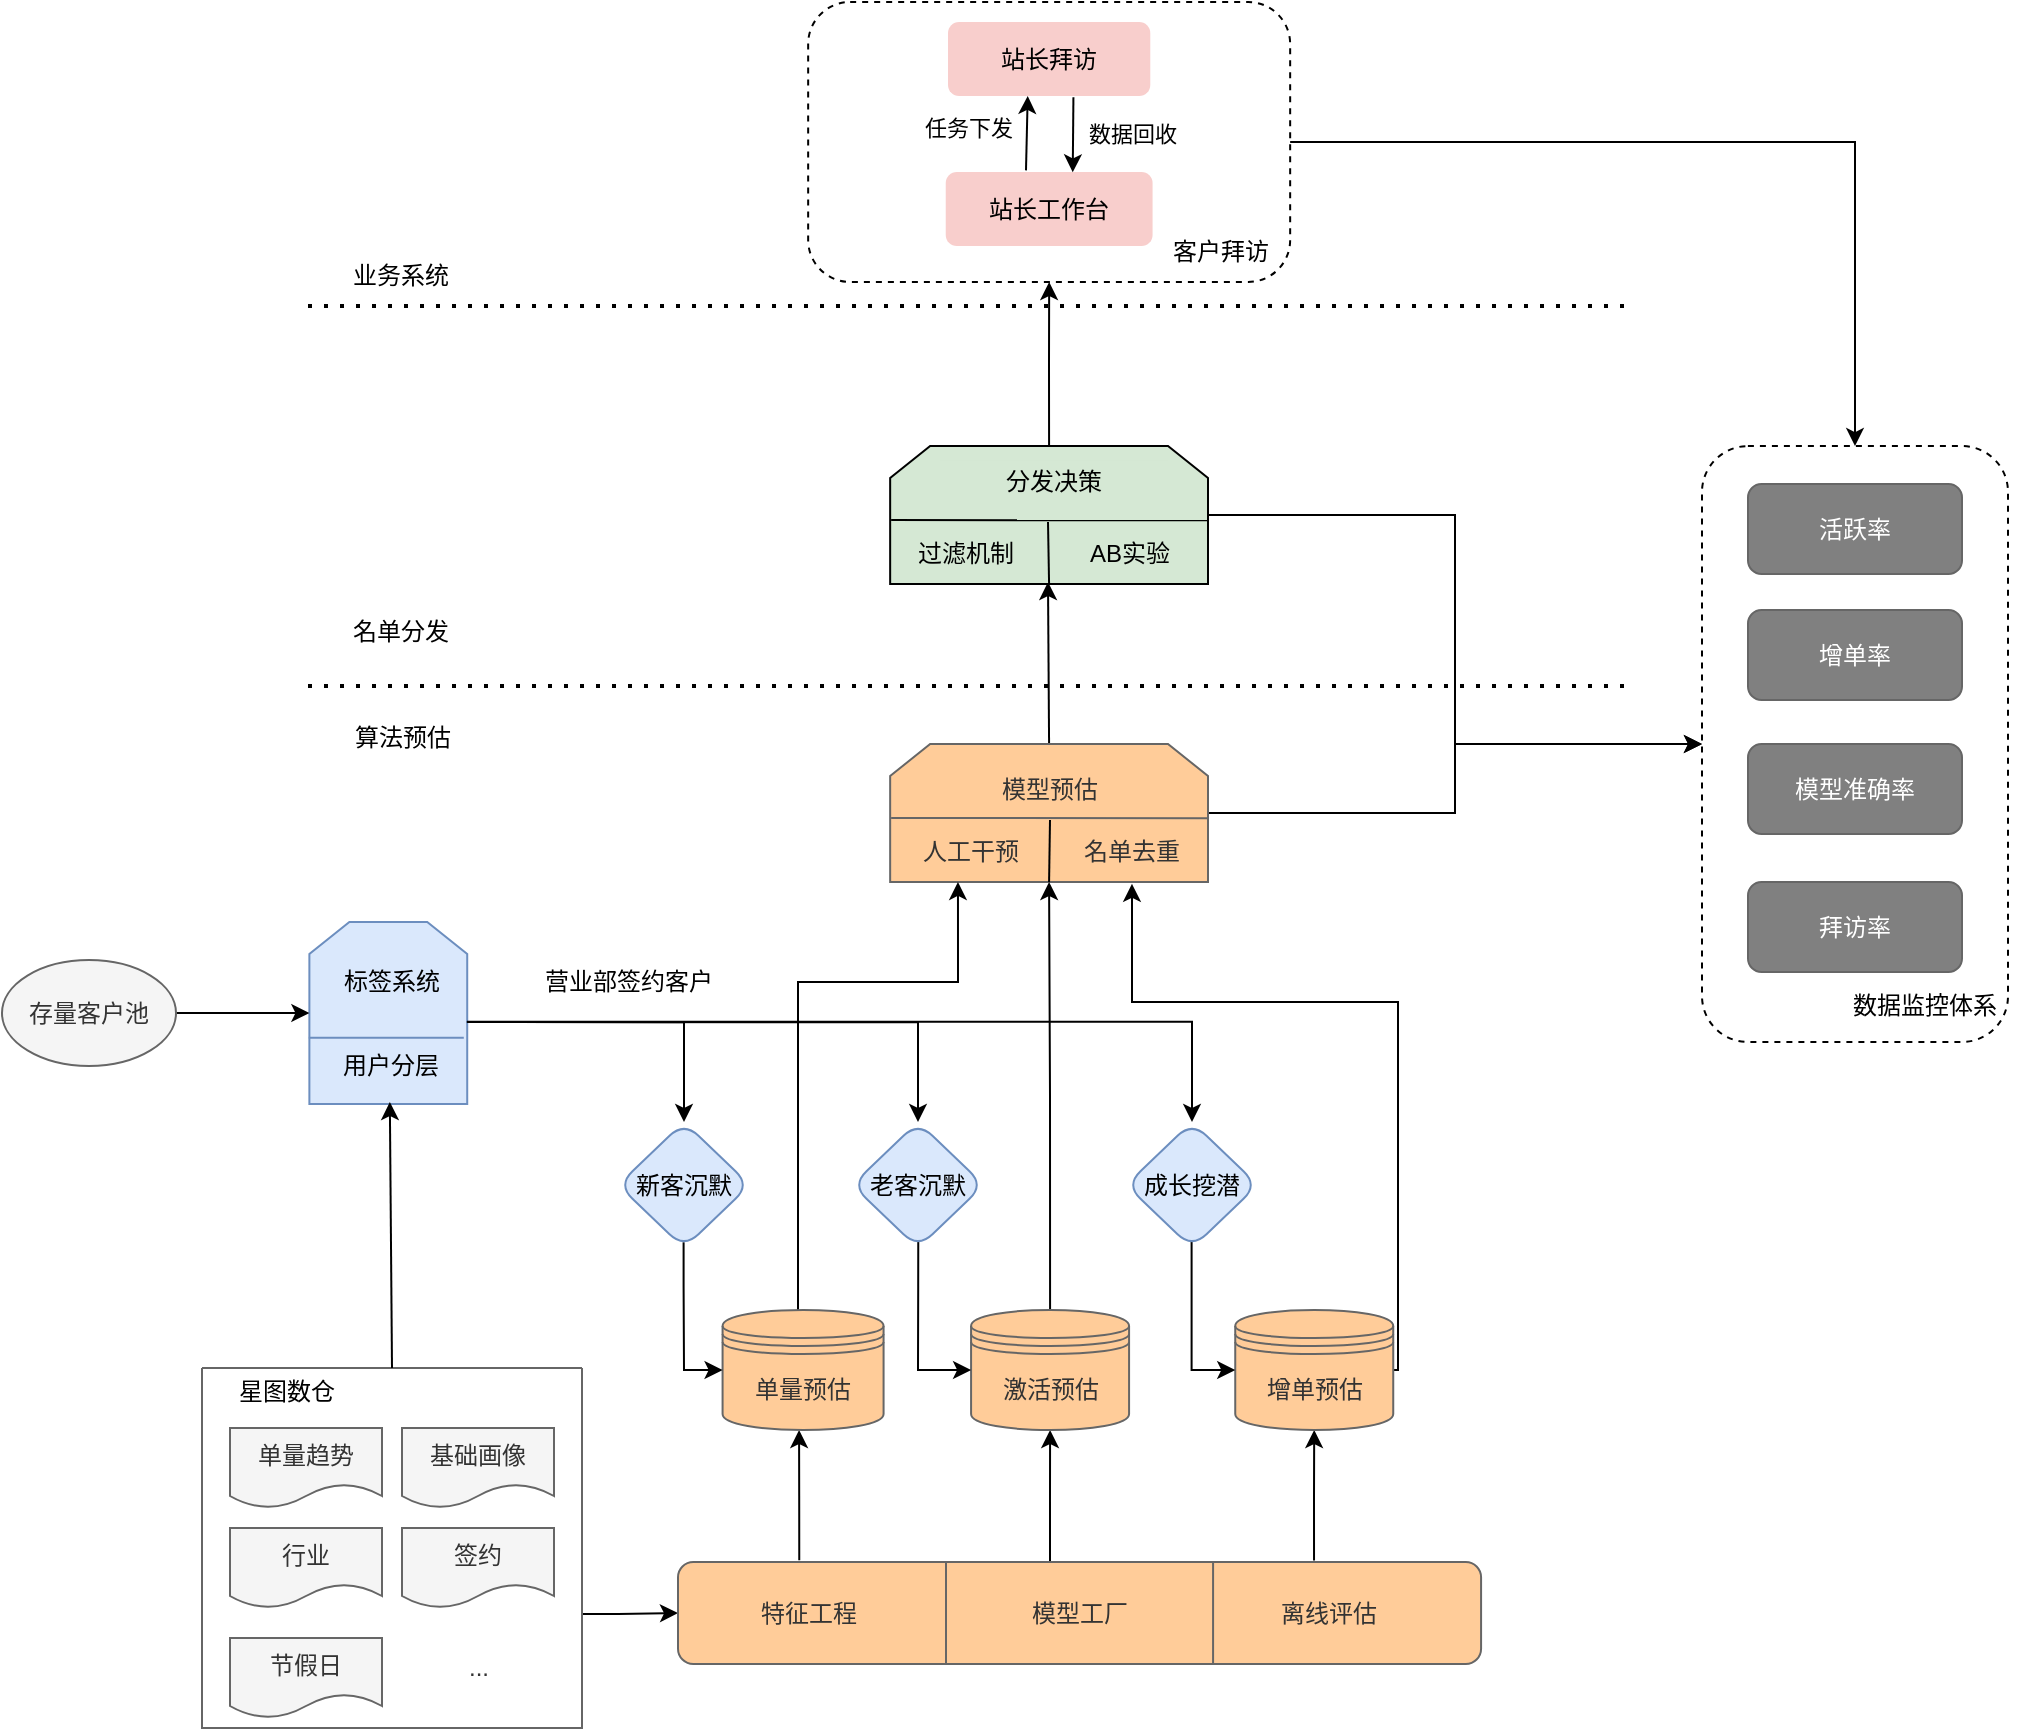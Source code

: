 <mxfile version="21.0.7" type="github">
  <diagram name="第 1 页" id="6jesLJs8gwc90mUtcWjR">
    <mxGraphModel dx="2074" dy="1156" grid="1" gridSize="10" guides="1" tooltips="1" connect="1" arrows="1" fold="1" page="1" pageScale="1" pageWidth="827" pageHeight="1169" math="0" shadow="0">
      <root>
        <mxCell id="0" />
        <mxCell id="1" parent="0" />
        <mxCell id="hYuFPZrj5cTID_84Zuv2-1" value="" style="rounded=1;whiteSpace=wrap;html=1;dashed=1;strokeColor=default;fontColor=#FFFFFF;fillColor=none;" parent="1" vertex="1">
          <mxGeometry x="882" y="302.04" width="153" height="297.96" as="geometry" />
        </mxCell>
        <mxCell id="hYuFPZrj5cTID_84Zuv2-2" value="" style="rounded=1;whiteSpace=wrap;html=1;strokeColor=default;fillColor=none;dashed=1;" parent="1" vertex="1">
          <mxGeometry x="435.08" y="80" width="241" height="140" as="geometry" />
        </mxCell>
        <mxCell id="hYuFPZrj5cTID_84Zuv2-3" style="edgeStyle=orthogonalEdgeStyle;rounded=0;orthogonalLoop=1;jettySize=auto;html=1;exitX=1;exitY=0.75;exitDx=0;exitDy=0;entryX=0;entryY=0.5;entryDx=0;entryDy=0;strokeWidth=1;" parent="1" source="hYuFPZrj5cTID_84Zuv2-4" target="hYuFPZrj5cTID_84Zuv2-31" edge="1">
          <mxGeometry relative="1" as="geometry">
            <Array as="points">
              <mxPoint x="340" y="886" />
              <mxPoint x="411" y="886" />
            </Array>
          </mxGeometry>
        </mxCell>
        <mxCell id="hYuFPZrj5cTID_84Zuv2-4" value="" style="swimlane;startSize=0;rounded=1;arcSize=38;fillColor=#f5f5f5;fontColor=#333333;strokeColor=#666666;" parent="1" vertex="1">
          <mxGeometry x="132" y="763" width="190" height="180" as="geometry">
            <mxRectangle x="60" y="825" width="50" height="40" as="alternateBounds" />
          </mxGeometry>
        </mxCell>
        <mxCell id="hYuFPZrj5cTID_84Zuv2-5" value="单量趋势" style="shape=document;whiteSpace=wrap;html=1;boundedLbl=1;rounded=1;fillColor=#f5f5f5;fontColor=#333333;strokeColor=#666666;" parent="hYuFPZrj5cTID_84Zuv2-4" vertex="1">
          <mxGeometry x="14" y="30" width="76" height="40" as="geometry" />
        </mxCell>
        <mxCell id="hYuFPZrj5cTID_84Zuv2-6" value="基础画像" style="shape=document;whiteSpace=wrap;html=1;boundedLbl=1;rounded=1;fillColor=#f5f5f5;fontColor=#333333;strokeColor=#666666;" parent="hYuFPZrj5cTID_84Zuv2-4" vertex="1">
          <mxGeometry x="100" y="30" width="76" height="40" as="geometry" />
        </mxCell>
        <mxCell id="hYuFPZrj5cTID_84Zuv2-7" value="行业" style="shape=document;whiteSpace=wrap;html=1;boundedLbl=1;rounded=1;fillColor=#f5f5f5;fontColor=#333333;strokeColor=#666666;" parent="hYuFPZrj5cTID_84Zuv2-4" vertex="1">
          <mxGeometry x="14" y="80" width="76" height="40" as="geometry" />
        </mxCell>
        <mxCell id="hYuFPZrj5cTID_84Zuv2-8" value="签约" style="shape=document;whiteSpace=wrap;html=1;boundedLbl=1;rounded=1;fillColor=#f5f5f5;fontColor=#333333;strokeColor=#666666;" parent="hYuFPZrj5cTID_84Zuv2-4" vertex="1">
          <mxGeometry x="100" y="80" width="76" height="40" as="geometry" />
        </mxCell>
        <mxCell id="hYuFPZrj5cTID_84Zuv2-9" value="节假日" style="shape=document;whiteSpace=wrap;html=1;boundedLbl=1;rounded=1;fillColor=#f5f5f5;fontColor=#333333;strokeColor=#666666;" parent="hYuFPZrj5cTID_84Zuv2-4" vertex="1">
          <mxGeometry x="14" y="135" width="76" height="40" as="geometry" />
        </mxCell>
        <mxCell id="hYuFPZrj5cTID_84Zuv2-10" value="..." style="text;html=1;align=center;verticalAlign=middle;resizable=0;points=[];autosize=1;strokeColor=none;fillColor=none;fontColor=#333333;" parent="hYuFPZrj5cTID_84Zuv2-4" vertex="1">
          <mxGeometry x="123" y="135" width="30" height="30" as="geometry" />
        </mxCell>
        <mxCell id="hYuFPZrj5cTID_84Zuv2-13" value="&lt;font&gt;站长拜访&lt;/font&gt;" style="rounded=1;whiteSpace=wrap;html=1;glass=0;sketch=0;strokeWidth=1;fillColor=#f8cecc;strokeColor=none;fontColor=#000000;" parent="1" vertex="1">
          <mxGeometry x="505.01" y="90" width="101.13" height="37" as="geometry" />
        </mxCell>
        <mxCell id="hYuFPZrj5cTID_84Zuv2-14" value="" style="shape=loopLimit;whiteSpace=wrap;html=1;rounded=0;sketch=0;size=20;fillColor=#dae8fc;strokeColor=#6c8ebf;" parent="1" vertex="1">
          <mxGeometry x="185.69" y="540" width="78.92" height="91" as="geometry" />
        </mxCell>
        <mxCell id="kMKhRq4XUQqpcrgvUv01-30" style="edgeStyle=orthogonalEdgeStyle;rounded=0;orthogonalLoop=1;jettySize=auto;html=1;exitX=0.998;exitY=0.55;exitDx=0;exitDy=0;exitPerimeter=0;entryX=0.5;entryY=0;entryDx=0;entryDy=0;" edge="1" parent="1" source="hYuFPZrj5cTID_84Zuv2-14" target="kMKhRq4XUQqpcrgvUv01-27">
          <mxGeometry relative="1" as="geometry">
            <mxPoint x="340" y="662" as="targetPoint" />
            <Array as="points">
              <mxPoint x="373" y="590" />
            </Array>
          </mxGeometry>
        </mxCell>
        <mxCell id="kMKhRq4XUQqpcrgvUv01-31" style="edgeStyle=orthogonalEdgeStyle;rounded=0;orthogonalLoop=1;jettySize=auto;html=1;exitX=1.002;exitY=0.55;exitDx=0;exitDy=0;entryX=0.5;entryY=0;entryDx=0;entryDy=0;exitPerimeter=0;" edge="1" parent="1" source="hYuFPZrj5cTID_84Zuv2-14" target="kMKhRq4XUQqpcrgvUv01-25">
          <mxGeometry relative="1" as="geometry">
            <Array as="points">
              <mxPoint x="490" y="590" />
            </Array>
          </mxGeometry>
        </mxCell>
        <mxCell id="kMKhRq4XUQqpcrgvUv01-32" style="edgeStyle=orthogonalEdgeStyle;rounded=0;orthogonalLoop=1;jettySize=auto;html=1;exitX=0.998;exitY=0.548;exitDx=0;exitDy=0;entryX=0.5;entryY=0;entryDx=0;entryDy=0;exitPerimeter=0;" edge="1" parent="1" source="hYuFPZrj5cTID_84Zuv2-14" target="kMKhRq4XUQqpcrgvUv01-29">
          <mxGeometry relative="1" as="geometry">
            <Array as="points">
              <mxPoint x="627" y="590" />
            </Array>
          </mxGeometry>
        </mxCell>
        <mxCell id="hYuFPZrj5cTID_84Zuv2-18" value="标签系统" style="text;html=1;strokeColor=none;fillColor=none;align=center;verticalAlign=middle;whiteSpace=wrap;rounded=0;sketch=0;" parent="1" vertex="1">
          <mxGeometry x="186.61" y="555" width="80" height="30" as="geometry" />
        </mxCell>
        <mxCell id="hYuFPZrj5cTID_84Zuv2-19" value="" style="endArrow=none;html=1;rounded=0;exitX=-0.01;exitY=0.572;exitDx=0;exitDy=0;exitPerimeter=0;fillColor=#dae8fc;strokeColor=#6c8ebf;" parent="1" edge="1">
          <mxGeometry width="50" height="50" relative="1" as="geometry">
            <mxPoint x="185.4" y="597.9" as="sourcePoint" />
            <mxPoint x="262.9" y="597.9" as="targetPoint" />
          </mxGeometry>
        </mxCell>
        <mxCell id="hYuFPZrj5cTID_84Zuv2-20" value="用户分层" style="text;html=1;align=center;verticalAlign=middle;resizable=0;points=[];autosize=1;strokeColor=none;fillColor=none;" parent="1" vertex="1">
          <mxGeometry x="191.11" y="597" width="70" height="30" as="geometry" />
        </mxCell>
        <mxCell id="hYuFPZrj5cTID_84Zuv2-21" value="" style="endArrow=classic;html=1;rounded=0;strokeWidth=1;exitX=0.5;exitY=0;exitDx=0;exitDy=0;" parent="1" source="hYuFPZrj5cTID_84Zuv2-4" edge="1">
          <mxGeometry width="50" height="50" relative="1" as="geometry">
            <mxPoint x="322.92" y="552" as="sourcePoint" />
            <mxPoint x="225.92" y="630" as="targetPoint" />
          </mxGeometry>
        </mxCell>
        <mxCell id="hYuFPZrj5cTID_84Zuv2-22" value="" style="endArrow=none;dashed=1;html=1;dashPattern=1 3;strokeWidth=2;rounded=0;" parent="1" edge="1">
          <mxGeometry width="50" height="50" relative="1" as="geometry">
            <mxPoint x="185" y="422" as="sourcePoint" />
            <mxPoint x="845" y="422" as="targetPoint" />
          </mxGeometry>
        </mxCell>
        <mxCell id="hYuFPZrj5cTID_84Zuv2-23" style="edgeStyle=orthogonalEdgeStyle;rounded=0;orthogonalLoop=1;jettySize=auto;html=1;exitX=0.5;exitY=0;exitDx=0;exitDy=0;" parent="1" source="hYuFPZrj5cTID_84Zuv2-25" edge="1">
          <mxGeometry relative="1" as="geometry">
            <mxPoint x="555" y="370" as="targetPoint" />
          </mxGeometry>
        </mxCell>
        <mxCell id="hYuFPZrj5cTID_84Zuv2-24" style="edgeStyle=orthogonalEdgeStyle;rounded=0;orthogonalLoop=1;jettySize=auto;html=1;exitX=1;exitY=0.5;exitDx=0;exitDy=0;entryX=0;entryY=0.5;entryDx=0;entryDy=0;strokeColor=#000000;fontColor=#000000;" parent="1" source="hYuFPZrj5cTID_84Zuv2-25" target="hYuFPZrj5cTID_84Zuv2-1" edge="1">
          <mxGeometry relative="1" as="geometry" />
        </mxCell>
        <mxCell id="hYuFPZrj5cTID_84Zuv2-25" value="" style="shape=loopLimit;whiteSpace=wrap;html=1;rounded=0;sketch=0;size=20;container=0;fillColor=#FFCC99;fontColor=#333333;strokeColor=#666666;" parent="1" vertex="1">
          <mxGeometry x="476.08" y="451" width="158.92" height="69" as="geometry" />
        </mxCell>
        <mxCell id="hYuFPZrj5cTID_84Zuv2-26" value="" style="endArrow=none;html=1;rounded=0;entryX=0.999;entryY=0.538;entryDx=0;entryDy=0;exitX=0.003;exitY=0.536;exitDx=0;exitDy=0;exitPerimeter=0;entryPerimeter=0;fillColor=#f5f5f5;strokeColor=#666666;" parent="1" source="hYuFPZrj5cTID_84Zuv2-25" target="hYuFPZrj5cTID_84Zuv2-25" edge="1">
          <mxGeometry width="50" height="50" relative="1" as="geometry">
            <mxPoint x="476.08" y="490.087" as="sourcePoint" />
            <mxPoint x="596.92" y="489.221" as="targetPoint" />
          </mxGeometry>
        </mxCell>
        <mxCell id="hYuFPZrj5cTID_84Zuv2-27" value="名单去重" style="text;html=1;strokeColor=none;fillColor=none;align=center;verticalAlign=middle;whiteSpace=wrap;rounded=0;sketch=0;container=0;fontColor=#333333;" parent="1" vertex="1">
          <mxGeometry x="567.0" y="489.997" width="60.0" height="30.923" as="geometry" />
        </mxCell>
        <mxCell id="hYuFPZrj5cTID_84Zuv2-28" value="模型预估" style="text;html=1;strokeColor=none;fillColor=none;align=center;verticalAlign=middle;whiteSpace=wrap;rounded=0;sketch=0;container=0;fontColor=#333333;" parent="1" vertex="1">
          <mxGeometry x="501" y="458.04" width="110" height="30.92" as="geometry" />
        </mxCell>
        <mxCell id="hYuFPZrj5cTID_84Zuv2-29" value="人工干预" style="text;html=1;align=center;verticalAlign=middle;resizable=0;points=[];autosize=1;strokeColor=none;fillColor=none;container=0;fontColor=#333333;" parent="1" vertex="1">
          <mxGeometry x="480.58" y="489.997" width="70" height="30" as="geometry" />
        </mxCell>
        <mxCell id="kMKhRq4XUQqpcrgvUv01-37" style="edgeStyle=orthogonalEdgeStyle;rounded=0;orthogonalLoop=1;jettySize=auto;html=1;exitX=0.151;exitY=-0.016;exitDx=0;exitDy=0;entryX=0.5;entryY=1;entryDx=0;entryDy=0;exitPerimeter=0;" edge="1" parent="1" source="hYuFPZrj5cTID_84Zuv2-31">
          <mxGeometry relative="1" as="geometry">
            <mxPoint x="431.042" y="859.439" as="sourcePoint" />
            <mxPoint x="430.54" y="794.0" as="targetPoint" />
            <Array as="points">
              <mxPoint x="430" y="859" />
              <mxPoint x="430" y="827" />
              <mxPoint x="431" y="827" />
            </Array>
          </mxGeometry>
        </mxCell>
        <mxCell id="kMKhRq4XUQqpcrgvUv01-38" style="edgeStyle=orthogonalEdgeStyle;rounded=0;orthogonalLoop=1;jettySize=auto;html=1;entryX=0.5;entryY=1;entryDx=0;entryDy=0;" edge="1" parent="1" source="hYuFPZrj5cTID_84Zuv2-31" target="kMKhRq4XUQqpcrgvUv01-23">
          <mxGeometry relative="1" as="geometry">
            <Array as="points">
              <mxPoint x="556" y="830" />
              <mxPoint x="556" y="830" />
            </Array>
          </mxGeometry>
        </mxCell>
        <mxCell id="kMKhRq4XUQqpcrgvUv01-39" style="edgeStyle=orthogonalEdgeStyle;rounded=0;orthogonalLoop=1;jettySize=auto;html=1;exitX=0.792;exitY=-0.015;exitDx=0;exitDy=0;exitPerimeter=0;" edge="1" parent="1" source="hYuFPZrj5cTID_84Zuv2-31" target="kMKhRq4XUQqpcrgvUv01-22">
          <mxGeometry relative="1" as="geometry">
            <Array as="points" />
          </mxGeometry>
        </mxCell>
        <mxCell id="hYuFPZrj5cTID_84Zuv2-31" value="模型工厂" style="shape=process;whiteSpace=wrap;html=1;backgroundOutline=1;rounded=1;glass=0;sketch=0;strokeWidth=1;size=0.333;fillColor=#FFCC99;fontColor=#333333;strokeColor=#666666;" parent="1" vertex="1">
          <mxGeometry x="370" y="860" width="401.54" height="51" as="geometry" />
        </mxCell>
        <mxCell id="hYuFPZrj5cTID_84Zuv2-32" value="特征工程" style="text;html=1;align=center;verticalAlign=middle;resizable=0;points=[];autosize=1;strokeColor=none;fillColor=none;fontColor=#333333;" parent="1" vertex="1">
          <mxGeometry x="400" y="870.5" width="70" height="30" as="geometry" />
        </mxCell>
        <mxCell id="hYuFPZrj5cTID_84Zuv2-33" value="离线评估" style="text;html=1;align=center;verticalAlign=middle;resizable=0;points=[];autosize=1;strokeColor=none;fillColor=none;fontColor=#333333;" parent="1" vertex="1">
          <mxGeometry x="660" y="870.5" width="70" height="30" as="geometry" />
        </mxCell>
        <mxCell id="hYuFPZrj5cTID_84Zuv2-34" value="算法预估" style="text;html=1;align=center;verticalAlign=middle;resizable=0;points=[];autosize=1;strokeColor=none;fillColor=none;" parent="1" vertex="1">
          <mxGeometry x="197" y="432.5" width="70" height="30" as="geometry" />
        </mxCell>
        <mxCell id="hYuFPZrj5cTID_84Zuv2-35" value="名单分发" style="text;html=1;align=center;verticalAlign=middle;resizable=0;points=[];autosize=1;strokeColor=none;fillColor=none;" parent="1" vertex="1">
          <mxGeometry x="196" y="380" width="70" height="30" as="geometry" />
        </mxCell>
        <mxCell id="hYuFPZrj5cTID_84Zuv2-36" value="星图数仓" style="text;html=1;align=center;verticalAlign=middle;resizable=0;points=[];autosize=1;strokeColor=none;fillColor=none;" parent="1" vertex="1">
          <mxGeometry x="139" y="760" width="70" height="30" as="geometry" />
        </mxCell>
        <mxCell id="hYuFPZrj5cTID_84Zuv2-37" value="" style="endArrow=none;dashed=1;html=1;dashPattern=1 3;strokeWidth=2;rounded=0;" parent="1" edge="1">
          <mxGeometry width="50" height="50" relative="1" as="geometry">
            <mxPoint x="185" y="232" as="sourcePoint" />
            <mxPoint x="845" y="232" as="targetPoint" />
          </mxGeometry>
        </mxCell>
        <mxCell id="hYuFPZrj5cTID_84Zuv2-38" value="业务系统" style="text;html=1;align=center;verticalAlign=middle;resizable=0;points=[];autosize=1;strokeColor=none;fillColor=none;" parent="1" vertex="1">
          <mxGeometry x="196" y="202" width="70" height="30" as="geometry" />
        </mxCell>
        <mxCell id="hYuFPZrj5cTID_84Zuv2-39" value="站长工作台" style="rounded=1;whiteSpace=wrap;html=1;glass=0;sketch=0;strokeWidth=1;fillColor=#f8cecc;strokeColor=none;" parent="1" vertex="1">
          <mxGeometry x="503.87" y="165" width="103.42" height="37" as="geometry" />
        </mxCell>
        <mxCell id="hYuFPZrj5cTID_84Zuv2-40" style="edgeStyle=orthogonalEdgeStyle;rounded=0;orthogonalLoop=1;jettySize=auto;html=1;exitX=1;exitY=0.5;exitDx=0;exitDy=0;entryX=0;entryY=0.5;entryDx=0;entryDy=0;" parent="1" source="hYuFPZrj5cTID_84Zuv2-41" target="hYuFPZrj5cTID_84Zuv2-14" edge="1">
          <mxGeometry relative="1" as="geometry" />
        </mxCell>
        <mxCell id="hYuFPZrj5cTID_84Zuv2-41" value="存量客户池" style="ellipse;whiteSpace=wrap;html=1;fillColor=#f5f5f5;fontColor=#333333;strokeColor=#666666;" parent="1" vertex="1">
          <mxGeometry x="32" y="559" width="87" height="53" as="geometry" />
        </mxCell>
        <mxCell id="hYuFPZrj5cTID_84Zuv2-54" value="" style="endArrow=none;html=1;rounded=0;exitX=0.5;exitY=1;exitDx=0;exitDy=0;entryX=0.5;entryY=1;entryDx=0;entryDy=0;" parent="1" source="hYuFPZrj5cTID_84Zuv2-25" target="hYuFPZrj5cTID_84Zuv2-28" edge="1">
          <mxGeometry width="50" height="50" relative="1" as="geometry">
            <mxPoint x="545" y="540" as="sourcePoint" />
            <mxPoint x="555" y="490" as="targetPoint" />
          </mxGeometry>
        </mxCell>
        <mxCell id="hYuFPZrj5cTID_84Zuv2-55" style="edgeStyle=orthogonalEdgeStyle;rounded=0;orthogonalLoop=1;jettySize=auto;html=1;exitX=0.5;exitY=0;exitDx=0;exitDy=0;entryX=0.5;entryY=1;entryDx=0;entryDy=0;strokeColor=#000000;fontColor=#000000;" parent="1" source="hYuFPZrj5cTID_84Zuv2-57" target="hYuFPZrj5cTID_84Zuv2-2" edge="1">
          <mxGeometry relative="1" as="geometry">
            <mxPoint x="675.75" y="220" as="targetPoint" />
          </mxGeometry>
        </mxCell>
        <mxCell id="hYuFPZrj5cTID_84Zuv2-56" style="edgeStyle=orthogonalEdgeStyle;rounded=0;orthogonalLoop=1;jettySize=auto;html=1;exitX=1;exitY=0.5;exitDx=0;exitDy=0;entryX=0;entryY=0.5;entryDx=0;entryDy=0;strokeColor=#000000;fontColor=#000000;" parent="1" source="hYuFPZrj5cTID_84Zuv2-57" target="hYuFPZrj5cTID_84Zuv2-1" edge="1">
          <mxGeometry relative="1" as="geometry" />
        </mxCell>
        <mxCell id="hYuFPZrj5cTID_84Zuv2-57" value="" style="shape=loopLimit;whiteSpace=wrap;html=1;rounded=0;sketch=0;size=20;container=0;fillColor=#d5e8d4;strokeColor=#000000;" parent="1" vertex="1">
          <mxGeometry x="476.08" y="302.04" width="158.92" height="69" as="geometry" />
        </mxCell>
        <mxCell id="hYuFPZrj5cTID_84Zuv2-58" value="" style="endArrow=none;html=1;rounded=0;entryX=0.999;entryY=0.538;entryDx=0;entryDy=0;exitX=0.003;exitY=0.536;exitDx=0;exitDy=0;exitPerimeter=0;entryPerimeter=0;fillColor=#d5e8d4;strokeColor=#000000;" parent="1" source="hYuFPZrj5cTID_84Zuv2-57" target="hYuFPZrj5cTID_84Zuv2-57" edge="1">
          <mxGeometry width="50" height="50" relative="1" as="geometry">
            <mxPoint x="476.08" y="341.127" as="sourcePoint" />
            <mxPoint x="596.92" y="340.261" as="targetPoint" />
          </mxGeometry>
        </mxCell>
        <mxCell id="hYuFPZrj5cTID_84Zuv2-59" value="AB实验" style="text;html=1;strokeColor=none;fillColor=#d5e8d4;align=center;verticalAlign=middle;whiteSpace=wrap;rounded=0;sketch=0;container=0;" parent="1" vertex="1">
          <mxGeometry x="566" y="346" width="60" height="20" as="geometry" />
        </mxCell>
        <mxCell id="hYuFPZrj5cTID_84Zuv2-60" value="分发决策" style="text;html=1;strokeColor=none;fillColor=#d5e8d4;align=center;verticalAlign=middle;whiteSpace=wrap;rounded=0;sketch=0;container=0;" parent="1" vertex="1">
          <mxGeometry x="501" y="309.08" width="114" height="20.92" as="geometry" />
        </mxCell>
        <mxCell id="hYuFPZrj5cTID_84Zuv2-61" value="" style="endArrow=none;html=1;rounded=0;exitX=0.5;exitY=1;exitDx=0;exitDy=0;fillColor=#d5e8d4;strokeColor=#000000;" parent="1" source="hYuFPZrj5cTID_84Zuv2-57" edge="1">
          <mxGeometry width="50" height="50" relative="1" as="geometry">
            <mxPoint x="545" y="391.04" as="sourcePoint" />
            <mxPoint x="555" y="340" as="targetPoint" />
          </mxGeometry>
        </mxCell>
        <mxCell id="hYuFPZrj5cTID_84Zuv2-62" value="过滤机制" style="text;html=1;strokeColor=none;fillColor=#d5e8d4;align=center;verticalAlign=middle;whiteSpace=wrap;rounded=0;sketch=0;container=0;" parent="1" vertex="1">
          <mxGeometry x="484" y="346" width="60" height="20" as="geometry" />
        </mxCell>
        <mxCell id="hYuFPZrj5cTID_84Zuv2-63" value="客户拜访" style="text;html=1;align=center;verticalAlign=middle;resizable=0;points=[];autosize=1;strokeColor=none;fillColor=none;fontColor=#000000;" parent="1" vertex="1">
          <mxGeometry x="605.58" y="190" width="70" height="30" as="geometry" />
        </mxCell>
        <mxCell id="hYuFPZrj5cTID_84Zuv2-64" style="edgeStyle=orthogonalEdgeStyle;rounded=0;orthogonalLoop=1;jettySize=auto;html=1;exitX=1;exitY=0.5;exitDx=0;exitDy=0;entryX=0.5;entryY=0;entryDx=0;entryDy=0;strokeColor=#000000;fontColor=#000000;" parent="1" source="hYuFPZrj5cTID_84Zuv2-2" target="hYuFPZrj5cTID_84Zuv2-1" edge="1">
          <mxGeometry relative="1" as="geometry">
            <mxPoint x="796.25" y="150" as="sourcePoint" />
          </mxGeometry>
        </mxCell>
        <mxCell id="hYuFPZrj5cTID_84Zuv2-65" value="增单率" style="rounded=1;whiteSpace=wrap;html=1;fillColor=#808080;fontColor=#FFFFFF;strokeColor=#666666;" parent="1" vertex="1">
          <mxGeometry x="905" y="384" width="107" height="45" as="geometry" />
        </mxCell>
        <mxCell id="hYuFPZrj5cTID_84Zuv2-66" value="活跃率" style="rounded=1;whiteSpace=wrap;html=1;fillColor=#808080;fontColor=#FFFFFF;strokeColor=#666666;" parent="1" vertex="1">
          <mxGeometry x="905" y="321" width="107" height="45" as="geometry" />
        </mxCell>
        <mxCell id="hYuFPZrj5cTID_84Zuv2-67" value="模型准确率" style="rounded=1;whiteSpace=wrap;html=1;fillColor=#808080;fontColor=#FFFFFF;strokeColor=#666666;" parent="1" vertex="1">
          <mxGeometry x="905" y="451" width="107" height="45" as="geometry" />
        </mxCell>
        <mxCell id="hYuFPZrj5cTID_84Zuv2-68" value="数据监控体系" style="text;html=1;align=center;verticalAlign=middle;resizable=0;points=[];autosize=1;strokeColor=none;fillColor=none;fontColor=#000000;" parent="1" vertex="1">
          <mxGeometry x="943" y="567" width="100" height="30" as="geometry" />
        </mxCell>
        <mxCell id="hYuFPZrj5cTID_84Zuv2-69" value="拜访率" style="rounded=1;whiteSpace=wrap;html=1;fillColor=#808080;fontColor=#FFFFFF;strokeColor=#666666;" parent="1" vertex="1">
          <mxGeometry x="905" y="520" width="107" height="45" as="geometry" />
        </mxCell>
        <mxCell id="hYuFPZrj5cTID_84Zuv2-70" value="" style="endArrow=classic;html=1;rounded=0;entryX=0.394;entryY=0.999;entryDx=0;entryDy=0;exitX=0.388;exitY=-0.022;exitDx=0;exitDy=0;entryPerimeter=0;exitPerimeter=0;" parent="1" source="hYuFPZrj5cTID_84Zuv2-39" target="hYuFPZrj5cTID_84Zuv2-13" edge="1">
          <mxGeometry width="50" height="50" relative="1" as="geometry">
            <mxPoint x="545" y="180" as="sourcePoint" />
            <mxPoint x="595" y="130" as="targetPoint" />
          </mxGeometry>
        </mxCell>
        <mxCell id="hYuFPZrj5cTID_84Zuv2-71" value="任务下发" style="edgeLabel;html=1;align=center;verticalAlign=middle;resizable=0;points=[];" parent="hYuFPZrj5cTID_84Zuv2-70" vertex="1" connectable="0">
          <mxGeometry x="0.48" relative="1" as="geometry">
            <mxPoint x="-30" y="6" as="offset" />
          </mxGeometry>
        </mxCell>
        <mxCell id="hYuFPZrj5cTID_84Zuv2-72" value="" style="endArrow=classic;html=1;rounded=0;entryX=0.614;entryY=0.004;entryDx=0;entryDy=0;exitX=0.62;exitY=1.017;exitDx=0;exitDy=0;exitPerimeter=0;entryPerimeter=0;" parent="1" source="hYuFPZrj5cTID_84Zuv2-13" target="hYuFPZrj5cTID_84Zuv2-39" edge="1">
          <mxGeometry width="50" height="50" relative="1" as="geometry">
            <mxPoint x="545" y="180" as="sourcePoint" />
            <mxPoint x="595" y="130" as="targetPoint" />
          </mxGeometry>
        </mxCell>
        <mxCell id="hYuFPZrj5cTID_84Zuv2-73" value="数据回收" style="edgeLabel;html=1;align=center;verticalAlign=middle;resizable=0;points=[];" parent="hYuFPZrj5cTID_84Zuv2-72" vertex="1" connectable="0">
          <mxGeometry x="0.055" y="1" relative="1" as="geometry">
            <mxPoint x="28" y="-2" as="offset" />
          </mxGeometry>
        </mxCell>
        <mxCell id="hYuFPZrj5cTID_84Zuv2-74" value="营业部签约客户" style="text;html=1;align=center;verticalAlign=middle;resizable=0;points=[];autosize=1;strokeColor=none;fillColor=none;" parent="1" vertex="1">
          <mxGeometry x="290" y="555" width="110" height="30" as="geometry" />
        </mxCell>
        <mxCell id="kMKhRq4XUQqpcrgvUv01-34" style="edgeStyle=orthogonalEdgeStyle;rounded=0;orthogonalLoop=1;jettySize=auto;html=1;entryX=0.42;entryY=1;entryDx=0;entryDy=0;entryPerimeter=0;" edge="1" parent="1" source="kMKhRq4XUQqpcrgvUv01-21" target="hYuFPZrj5cTID_84Zuv2-29">
          <mxGeometry relative="1" as="geometry">
            <Array as="points">
              <mxPoint x="430" y="570" />
              <mxPoint x="510" y="570" />
            </Array>
          </mxGeometry>
        </mxCell>
        <mxCell id="kMKhRq4XUQqpcrgvUv01-21" value="单量预估" style="shape=datastore;whiteSpace=wrap;html=1;rounded=1;glass=0;sketch=0;strokeWidth=1;fillColor=#FFCC99;fontColor=#333333;strokeColor=#666666;" vertex="1" parent="1">
          <mxGeometry x="392.29" y="734" width="80.5" height="60" as="geometry" />
        </mxCell>
        <mxCell id="kMKhRq4XUQqpcrgvUv01-36" style="edgeStyle=orthogonalEdgeStyle;rounded=0;orthogonalLoop=1;jettySize=auto;html=1;entryX=0.5;entryY=1;entryDx=0;entryDy=0;" edge="1" parent="1" source="kMKhRq4XUQqpcrgvUv01-22" target="hYuFPZrj5cTID_84Zuv2-27">
          <mxGeometry relative="1" as="geometry">
            <Array as="points">
              <mxPoint x="730" y="580" />
              <mxPoint x="597" y="580" />
            </Array>
          </mxGeometry>
        </mxCell>
        <mxCell id="kMKhRq4XUQqpcrgvUv01-22" value="增单预估" style="shape=datastore;whiteSpace=wrap;html=1;rounded=1;glass=0;sketch=0;strokeWidth=1;fillColor=#FFCC99;fontColor=#333333;strokeColor=#666666;" vertex="1" parent="1">
          <mxGeometry x="648.62" y="734" width="79" height="60" as="geometry" />
        </mxCell>
        <mxCell id="kMKhRq4XUQqpcrgvUv01-35" style="edgeStyle=orthogonalEdgeStyle;rounded=0;orthogonalLoop=1;jettySize=auto;html=1;exitX=0.5;exitY=0;exitDx=0;exitDy=0;entryX=0.5;entryY=1;entryDx=0;entryDy=0;" edge="1" parent="1" source="kMKhRq4XUQqpcrgvUv01-23" target="hYuFPZrj5cTID_84Zuv2-25">
          <mxGeometry relative="1" as="geometry" />
        </mxCell>
        <mxCell id="kMKhRq4XUQqpcrgvUv01-23" value="激活预估" style="shape=datastore;whiteSpace=wrap;html=1;rounded=1;glass=0;sketch=0;strokeWidth=1;fillColor=#FFCC99;fontColor=#333333;strokeColor=#666666;" vertex="1" parent="1">
          <mxGeometry x="516.54" y="734" width="79" height="60" as="geometry" />
        </mxCell>
        <mxCell id="kMKhRq4XUQqpcrgvUv01-24" style="edgeStyle=orthogonalEdgeStyle;rounded=0;orthogonalLoop=1;jettySize=auto;html=1;exitX=0.502;exitY=0.951;exitDx=0;exitDy=0;entryX=0;entryY=0.5;entryDx=0;entryDy=0;exitPerimeter=0;" edge="1" parent="1" source="kMKhRq4XUQqpcrgvUv01-25" target="kMKhRq4XUQqpcrgvUv01-23">
          <mxGeometry relative="1" as="geometry">
            <Array as="points">
              <mxPoint x="490" y="722" />
              <mxPoint x="490" y="764" />
            </Array>
          </mxGeometry>
        </mxCell>
        <mxCell id="kMKhRq4XUQqpcrgvUv01-25" value="老客沉默" style="rhombus;whiteSpace=wrap;html=1;rounded=1;fillColor=#dae8fc;strokeColor=#6c8ebf;" vertex="1" parent="1">
          <mxGeometry x="457.0" y="640" width="66" height="63" as="geometry" />
        </mxCell>
        <mxCell id="kMKhRq4XUQqpcrgvUv01-26" style="edgeStyle=orthogonalEdgeStyle;rounded=0;orthogonalLoop=1;jettySize=auto;html=1;exitX=0.497;exitY=0.954;exitDx=0;exitDy=0;entryX=0;entryY=0.5;entryDx=0;entryDy=0;exitPerimeter=0;" edge="1" parent="1" source="kMKhRq4XUQqpcrgvUv01-27" target="kMKhRq4XUQqpcrgvUv01-21">
          <mxGeometry relative="1" as="geometry">
            <Array as="points">
              <mxPoint x="373" y="722" />
              <mxPoint x="373" y="722" />
              <mxPoint x="373" y="764" />
            </Array>
          </mxGeometry>
        </mxCell>
        <mxCell id="kMKhRq4XUQqpcrgvUv01-27" value="新客沉默" style="rhombus;whiteSpace=wrap;html=1;rounded=1;fillColor=#dae8fc;strokeColor=#6c8ebf;" vertex="1" parent="1">
          <mxGeometry x="340" y="640" width="66" height="63" as="geometry" />
        </mxCell>
        <mxCell id="kMKhRq4XUQqpcrgvUv01-28" style="edgeStyle=orthogonalEdgeStyle;rounded=0;orthogonalLoop=1;jettySize=auto;html=1;exitX=0.497;exitY=0.946;exitDx=0;exitDy=0;entryX=0;entryY=0.5;entryDx=0;entryDy=0;exitPerimeter=0;" edge="1" parent="1" source="kMKhRq4XUQqpcrgvUv01-29" target="kMKhRq4XUQqpcrgvUv01-22">
          <mxGeometry relative="1" as="geometry" />
        </mxCell>
        <mxCell id="kMKhRq4XUQqpcrgvUv01-29" value="成长挖潜" style="rhombus;whiteSpace=wrap;html=1;rounded=1;fillColor=#dae8fc;strokeColor=#6c8ebf;" vertex="1" parent="1">
          <mxGeometry x="594" y="640" width="66" height="63" as="geometry" />
        </mxCell>
      </root>
    </mxGraphModel>
  </diagram>
</mxfile>
